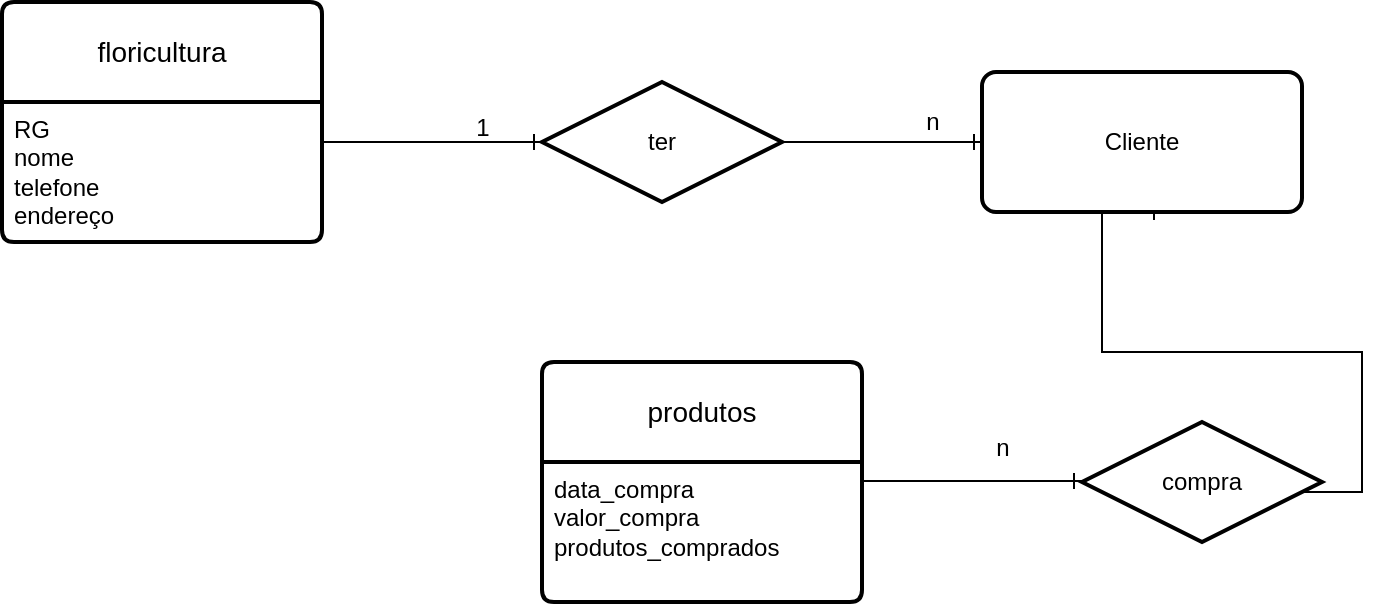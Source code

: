 <mxfile version="22.0.0" type="github">
  <diagram name="Página-1" id="SNLLtB2zFjWk_x0TlKJi">
    <mxGraphModel dx="1434" dy="718" grid="1" gridSize="10" guides="1" tooltips="1" connect="1" arrows="1" fold="1" page="1" pageScale="1" pageWidth="827" pageHeight="1169" math="0" shadow="0">
      <root>
        <mxCell id="0" />
        <mxCell id="1" parent="0" />
        <mxCell id="0PCdX-Nh0LsO0M9EhEud-1" value="floricultura" style="swimlane;childLayout=stackLayout;horizontal=1;startSize=50;horizontalStack=0;rounded=1;fontSize=14;fontStyle=0;strokeWidth=2;resizeParent=0;resizeLast=1;shadow=0;dashed=0;align=center;arcSize=4;whiteSpace=wrap;html=1;" parent="1" vertex="1">
          <mxGeometry x="90" y="110" width="160" height="120" as="geometry" />
        </mxCell>
        <mxCell id="0PCdX-Nh0LsO0M9EhEud-2" value="&lt;div&gt;RG&lt;/div&gt;&lt;div&gt;nome&lt;/div&gt;&lt;div&gt;telefone&lt;/div&gt;&lt;div&gt;endereço&lt;br&gt;&lt;/div&gt;" style="align=left;strokeColor=none;fillColor=none;spacingLeft=4;fontSize=12;verticalAlign=top;resizable=0;rotatable=0;part=1;html=1;" parent="0PCdX-Nh0LsO0M9EhEud-1" vertex="1">
          <mxGeometry y="50" width="160" height="70" as="geometry" />
        </mxCell>
        <mxCell id="0PCdX-Nh0LsO0M9EhEud-5" value="produtos" style="swimlane;childLayout=stackLayout;horizontal=1;startSize=50;horizontalStack=0;rounded=1;fontSize=14;fontStyle=0;strokeWidth=2;resizeParent=0;resizeLast=1;shadow=0;dashed=0;align=center;arcSize=4;whiteSpace=wrap;html=1;" parent="1" vertex="1">
          <mxGeometry x="360" y="290" width="160" height="120" as="geometry" />
        </mxCell>
        <mxCell id="0PCdX-Nh0LsO0M9EhEud-6" value="&lt;div&gt;data_compra&lt;/div&gt;&lt;div&gt;valor_compra&lt;/div&gt;&lt;div&gt;produtos_comprados&lt;br&gt;&lt;/div&gt;" style="align=left;strokeColor=none;fillColor=none;spacingLeft=4;fontSize=12;verticalAlign=top;resizable=0;rotatable=0;part=1;html=1;" parent="0PCdX-Nh0LsO0M9EhEud-5" vertex="1">
          <mxGeometry y="50" width="160" height="70" as="geometry" />
        </mxCell>
        <mxCell id="0PCdX-Nh0LsO0M9EhEud-7" value="&lt;div&gt;compra&lt;/div&gt;" style="shape=rhombus;perimeter=rhombusPerimeter;whiteSpace=wrap;html=1;align=center;strokeWidth=2;" parent="1" vertex="1">
          <mxGeometry x="630" y="320" width="120" height="60" as="geometry" />
        </mxCell>
        <mxCell id="0PCdX-Nh0LsO0M9EhEud-8" value="ter" style="shape=rhombus;perimeter=rhombusPerimeter;whiteSpace=wrap;html=1;align=center;strokeWidth=2;" parent="1" vertex="1">
          <mxGeometry x="360" y="150" width="120" height="60" as="geometry" />
        </mxCell>
        <mxCell id="0PCdX-Nh0LsO0M9EhEud-9" value="" style="edgeStyle=entityRelationEdgeStyle;fontSize=12;html=1;endArrow=ERone;endFill=1;rounded=0;" parent="1" edge="1">
          <mxGeometry width="100" height="100" relative="1" as="geometry">
            <mxPoint x="250" y="180" as="sourcePoint" />
            <mxPoint x="360" y="180" as="targetPoint" />
          </mxGeometry>
        </mxCell>
        <mxCell id="0PCdX-Nh0LsO0M9EhEud-10" value="" style="edgeStyle=entityRelationEdgeStyle;fontSize=12;html=1;endArrow=ERone;endFill=1;rounded=0;" parent="1" edge="1">
          <mxGeometry width="100" height="100" relative="1" as="geometry">
            <mxPoint x="480" y="180" as="sourcePoint" />
            <mxPoint x="580" y="180" as="targetPoint" />
          </mxGeometry>
        </mxCell>
        <mxCell id="0PCdX-Nh0LsO0M9EhEud-11" value="" style="edgeStyle=entityRelationEdgeStyle;fontSize=12;html=1;endArrow=ERone;endFill=1;rounded=0;" parent="1" edge="1">
          <mxGeometry width="100" height="100" relative="1" as="geometry">
            <mxPoint x="740" y="355" as="sourcePoint" />
            <mxPoint x="670" y="215" as="targetPoint" />
          </mxGeometry>
        </mxCell>
        <mxCell id="0PCdX-Nh0LsO0M9EhEud-12" value="" style="edgeStyle=entityRelationEdgeStyle;fontSize=12;html=1;endArrow=ERone;endFill=1;rounded=0;" parent="1" edge="1">
          <mxGeometry width="100" height="100" relative="1" as="geometry">
            <mxPoint x="520" y="349.5" as="sourcePoint" />
            <mxPoint x="630" y="349.5" as="targetPoint" />
          </mxGeometry>
        </mxCell>
        <mxCell id="0PCdX-Nh0LsO0M9EhEud-13" value="Cliente" style="rounded=1;arcSize=10;whiteSpace=wrap;html=1;align=center;strokeWidth=2;" parent="1" vertex="1">
          <mxGeometry x="580" y="145" width="160" height="70" as="geometry" />
        </mxCell>
        <mxCell id="u9Owj8Jp2Sg5N3hzCyxf-1" value="1" style="text;html=1;align=center;verticalAlign=middle;resizable=0;points=[];autosize=1;strokeColor=none;fillColor=none;" vertex="1" parent="1">
          <mxGeometry x="315" y="158" width="30" height="30" as="geometry" />
        </mxCell>
        <mxCell id="u9Owj8Jp2Sg5N3hzCyxf-3" value="n" style="text;html=1;align=center;verticalAlign=middle;resizable=0;points=[];autosize=1;strokeColor=none;fillColor=none;" vertex="1" parent="1">
          <mxGeometry x="540" y="155" width="30" height="30" as="geometry" />
        </mxCell>
        <mxCell id="u9Owj8Jp2Sg5N3hzCyxf-4" value="n" style="text;html=1;align=center;verticalAlign=middle;resizable=0;points=[];autosize=1;strokeColor=none;fillColor=none;" vertex="1" parent="1">
          <mxGeometry x="575" y="318" width="30" height="30" as="geometry" />
        </mxCell>
      </root>
    </mxGraphModel>
  </diagram>
</mxfile>
